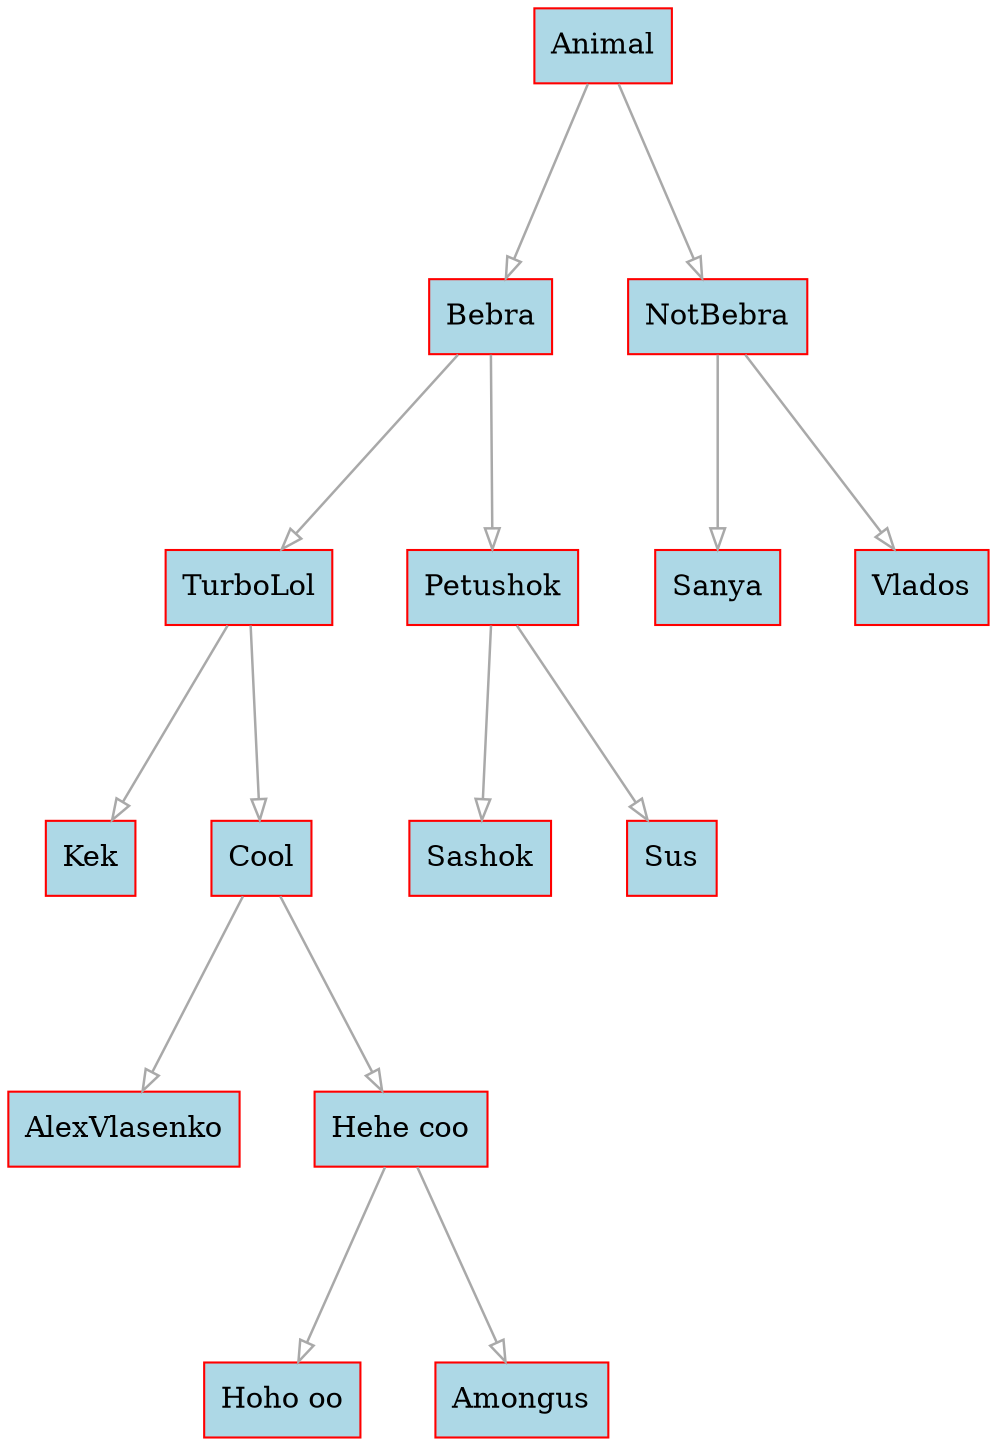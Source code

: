 
    digraph g {
        dpi      = 200;
        fontname = "Comic Sans MS";
        fontsize = 20;
        rankdir   =  TB;
        edge [color = darkgrey, arrowhead = onormal, arrowsize = 1, penwidth = 1.2]
        graph[fillcolor = lightgreen, ranksep = 1.3, nodesep = 0.5,
        style = "rounded, filled",color = green, penwidth = 2]

    Node000001f389743940[shape=rectangle, color="red", width=0.2, style="filled",fillcolor="lightblue", label="Animal"] 
 
Node000001f389743970[shape=rectangle, color="red", width=0.2, style="filled",fillcolor="lightblue", label="Bebra"] 
 
Node000001f389743f80[shape=rectangle, color="red", width=0.2, style="filled",fillcolor="lightblue", label="TurboLol"] 
 
Node000001f3898b7c50[shape=rectangle, color="red", width=0.2, style="filled",fillcolor="lightblue", label="Kek"] 
 
Node000001f3898b7cf0[shape=rectangle, color="red", width=0.2, style="filled",fillcolor="lightblue", label="Cool"] 
 
Node000001f3898b7d90[shape=rectangle, color="red", width=0.2, style="filled",fillcolor="lightblue", label="AlexVlasenko"] 
 
Node000001f3897a55f0[shape=rectangle, color="red", width=0.2, style="filled",fillcolor="lightblue", label="Hehe coo"] 
 
Node000001f3897a5380[shape=rectangle, color="red", width=0.2, style="filled",fillcolor="lightblue", label="Hoho oo"] 
 
Node000001f3898b7e30[shape=rectangle, color="red", width=0.2, style="filled",fillcolor="lightblue", label="Amongus"] 
 
Node000001f38c903870[shape=rectangle, color="red", width=0.2, style="filled",fillcolor="lightblue", label="Petushok"] 
 
Node000001f38c903840[shape=rectangle, color="red", width=0.2, style="filled",fillcolor="lightblue", label="Sashok"] 
 
Node000001f3898b7ed0[shape=rectangle, color="red", width=0.2, style="filled",fillcolor="lightblue", label="Sus"] 
 
Node000001f3898b7f70[shape=rectangle, color="red", width=0.2, style="filled",fillcolor="lightblue", label="NotBebra"] 
 
Node000001f3898b8010[shape=rectangle, color="red", width=0.2, style="filled",fillcolor="lightblue", label="Sanya"] 
 
Node000001f3898b80b0[shape=rectangle, color="red", width=0.2, style="filled",fillcolor="lightblue", label="Vlados"] 
 
Node000001f389743940->Node000001f389743970
Node000001f389743970->Node000001f389743f80
Node000001f389743f80->Node000001f3898b7c50
Node000001f389743f80->Node000001f3898b7cf0
Node000001f3898b7cf0->Node000001f3898b7d90
Node000001f3898b7cf0->Node000001f3897a55f0
Node000001f3897a55f0->Node000001f3897a5380
Node000001f3897a55f0->Node000001f3898b7e30
Node000001f389743970->Node000001f38c903870
Node000001f38c903870->Node000001f38c903840
Node000001f38c903870->Node000001f3898b7ed0
Node000001f389743940->Node000001f3898b7f70
Node000001f3898b7f70->Node000001f3898b8010
Node000001f3898b7f70->Node000001f3898b80b0
}
